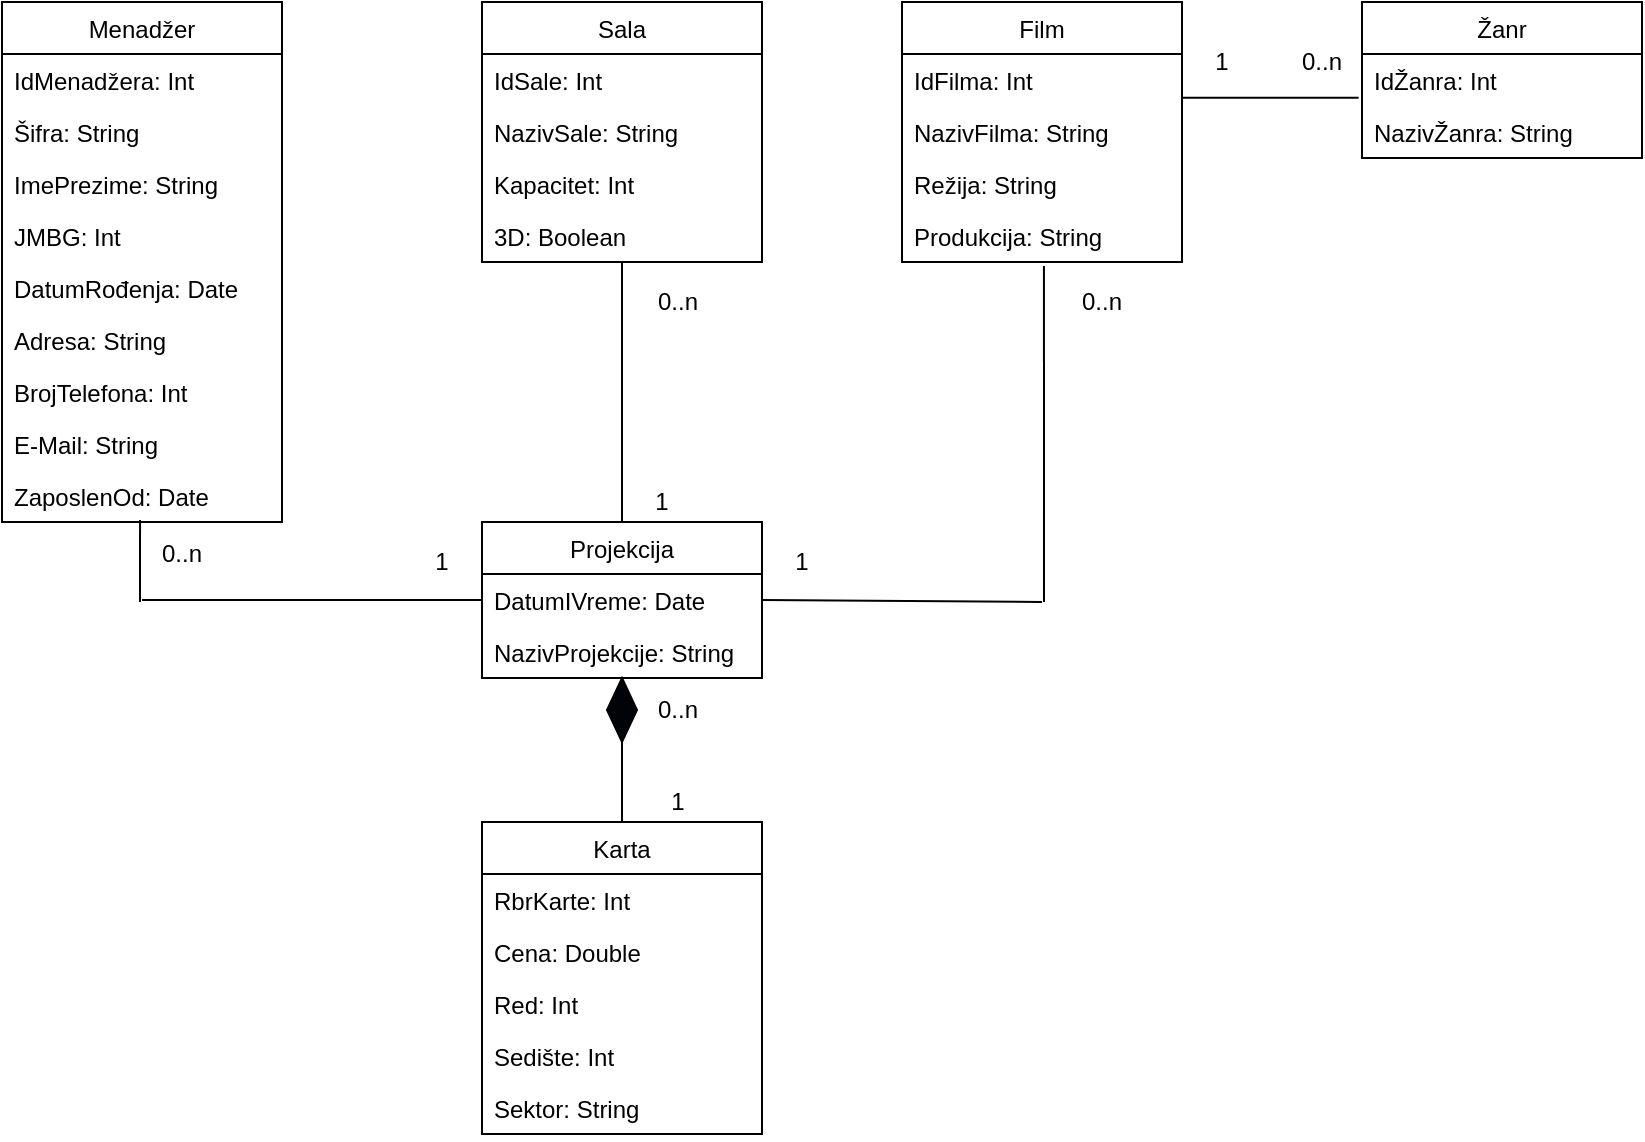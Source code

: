 <mxfile version="13.8.2" type="device"><diagram id="R2lEEEUBdFMjLlhIrx00" name="Page-1"><mxGraphModel dx="918" dy="512" grid="1" gridSize="10" guides="1" tooltips="1" connect="1" arrows="1" fold="1" page="1" pageScale="1" pageWidth="850" pageHeight="1100" math="0" shadow="0" extFonts="Permanent Marker^https://fonts.googleapis.com/css?family=Permanent+Marker"><root><mxCell id="0"/><mxCell id="1" parent="0"/><mxCell id="bco8uhnmI1B1PVzLnN1n-21" value="Menadžer" style="swimlane;fontStyle=0;childLayout=stackLayout;horizontal=1;startSize=26;fillColor=none;horizontalStack=0;resizeParent=1;resizeParentMax=0;resizeLast=0;collapsible=1;marginBottom=0;resizeHeight=1;" vertex="1" parent="1"><mxGeometry x="80" y="20" width="140" height="260" as="geometry"><mxRectangle x="80" y="80" width="90" height="26" as="alternateBounds"/></mxGeometry></mxCell><mxCell id="bco8uhnmI1B1PVzLnN1n-22" value="IdMenadžera: Int" style="text;strokeColor=none;fillColor=none;align=left;verticalAlign=top;spacingLeft=4;spacingRight=4;overflow=hidden;rotatable=0;points=[[0,0.5],[1,0.5]];portConstraint=eastwest;" vertex="1" parent="bco8uhnmI1B1PVzLnN1n-21"><mxGeometry y="26" width="140" height="26" as="geometry"/></mxCell><mxCell id="bco8uhnmI1B1PVzLnN1n-35" value="Šifra: String" style="text;strokeColor=none;fillColor=none;align=left;verticalAlign=top;spacingLeft=4;spacingRight=4;overflow=hidden;rotatable=0;points=[[0,0.5],[1,0.5]];portConstraint=eastwest;" vertex="1" parent="bco8uhnmI1B1PVzLnN1n-21"><mxGeometry y="52" width="140" height="26" as="geometry"/></mxCell><mxCell id="bco8uhnmI1B1PVzLnN1n-23" value="ImePrezime: String" style="text;strokeColor=none;fillColor=none;align=left;verticalAlign=top;spacingLeft=4;spacingRight=4;overflow=hidden;rotatable=0;points=[[0,0.5],[1,0.5]];portConstraint=eastwest;" vertex="1" parent="bco8uhnmI1B1PVzLnN1n-21"><mxGeometry y="78" width="140" height="26" as="geometry"/></mxCell><mxCell id="bco8uhnmI1B1PVzLnN1n-24" value="JMBG: Int" style="text;strokeColor=none;fillColor=none;align=left;verticalAlign=top;spacingLeft=4;spacingRight=4;overflow=hidden;rotatable=0;points=[[0,0.5],[1,0.5]];portConstraint=eastwest;" vertex="1" parent="bco8uhnmI1B1PVzLnN1n-21"><mxGeometry y="104" width="140" height="26" as="geometry"/></mxCell><mxCell id="bco8uhnmI1B1PVzLnN1n-30" value="DatumRođenja: Date" style="text;strokeColor=none;fillColor=none;align=left;verticalAlign=top;spacingLeft=4;spacingRight=4;overflow=hidden;rotatable=0;points=[[0,0.5],[1,0.5]];portConstraint=eastwest;" vertex="1" parent="bco8uhnmI1B1PVzLnN1n-21"><mxGeometry y="130" width="140" height="26" as="geometry"/></mxCell><mxCell id="bco8uhnmI1B1PVzLnN1n-31" value="Adresa: String" style="text;strokeColor=none;fillColor=none;align=left;verticalAlign=top;spacingLeft=4;spacingRight=4;overflow=hidden;rotatable=0;points=[[0,0.5],[1,0.5]];portConstraint=eastwest;" vertex="1" parent="bco8uhnmI1B1PVzLnN1n-21"><mxGeometry y="156" width="140" height="26" as="geometry"/></mxCell><mxCell id="bco8uhnmI1B1PVzLnN1n-32" value="BrojTelefona: Int" style="text;strokeColor=none;fillColor=none;align=left;verticalAlign=top;spacingLeft=4;spacingRight=4;overflow=hidden;rotatable=0;points=[[0,0.5],[1,0.5]];portConstraint=eastwest;" vertex="1" parent="bco8uhnmI1B1PVzLnN1n-21"><mxGeometry y="182" width="140" height="26" as="geometry"/></mxCell><mxCell id="bco8uhnmI1B1PVzLnN1n-33" value="E-Mail: String" style="text;strokeColor=none;fillColor=none;align=left;verticalAlign=top;spacingLeft=4;spacingRight=4;overflow=hidden;rotatable=0;points=[[0,0.5],[1,0.5]];portConstraint=eastwest;" vertex="1" parent="bco8uhnmI1B1PVzLnN1n-21"><mxGeometry y="208" width="140" height="26" as="geometry"/></mxCell><mxCell id="bco8uhnmI1B1PVzLnN1n-34" value="ZaposlenOd: Date" style="text;strokeColor=none;fillColor=none;align=left;verticalAlign=top;spacingLeft=4;spacingRight=4;overflow=hidden;rotatable=0;points=[[0,0.5],[1,0.5]];portConstraint=eastwest;" vertex="1" parent="bco8uhnmI1B1PVzLnN1n-21"><mxGeometry y="234" width="140" height="26" as="geometry"/></mxCell><mxCell id="bco8uhnmI1B1PVzLnN1n-36" value="Sala" style="swimlane;fontStyle=0;childLayout=stackLayout;horizontal=1;startSize=26;fillColor=none;horizontalStack=0;resizeParent=1;resizeParentMax=0;resizeLast=0;collapsible=1;marginBottom=0;" vertex="1" parent="1"><mxGeometry x="320" y="20" width="140" height="130" as="geometry"/></mxCell><mxCell id="bco8uhnmI1B1PVzLnN1n-37" value="IdSale: Int" style="text;strokeColor=none;fillColor=none;align=left;verticalAlign=top;spacingLeft=4;spacingRight=4;overflow=hidden;rotatable=0;points=[[0,0.5],[1,0.5]];portConstraint=eastwest;" vertex="1" parent="bco8uhnmI1B1PVzLnN1n-36"><mxGeometry y="26" width="140" height="26" as="geometry"/></mxCell><mxCell id="bco8uhnmI1B1PVzLnN1n-38" value="NazivSale: String" style="text;strokeColor=none;fillColor=none;align=left;verticalAlign=top;spacingLeft=4;spacingRight=4;overflow=hidden;rotatable=0;points=[[0,0.5],[1,0.5]];portConstraint=eastwest;" vertex="1" parent="bco8uhnmI1B1PVzLnN1n-36"><mxGeometry y="52" width="140" height="26" as="geometry"/></mxCell><mxCell id="bco8uhnmI1B1PVzLnN1n-39" value="Kapacitet: Int" style="text;strokeColor=none;fillColor=none;align=left;verticalAlign=top;spacingLeft=4;spacingRight=4;overflow=hidden;rotatable=0;points=[[0,0.5],[1,0.5]];portConstraint=eastwest;" vertex="1" parent="bco8uhnmI1B1PVzLnN1n-36"><mxGeometry y="78" width="140" height="26" as="geometry"/></mxCell><mxCell id="bco8uhnmI1B1PVzLnN1n-40" value="3D: Boolean" style="text;strokeColor=none;fillColor=none;align=left;verticalAlign=top;spacingLeft=4;spacingRight=4;overflow=hidden;rotatable=0;points=[[0,0.5],[1,0.5]];portConstraint=eastwest;" vertex="1" parent="bco8uhnmI1B1PVzLnN1n-36"><mxGeometry y="104" width="140" height="26" as="geometry"/></mxCell><mxCell id="bco8uhnmI1B1PVzLnN1n-50" value="Film" style="swimlane;fontStyle=0;childLayout=stackLayout;horizontal=1;startSize=26;fillColor=none;horizontalStack=0;resizeParent=1;resizeParentMax=0;resizeLast=0;collapsible=1;marginBottom=0;" vertex="1" parent="1"><mxGeometry x="530" y="20" width="140" height="130" as="geometry"/></mxCell><mxCell id="bco8uhnmI1B1PVzLnN1n-51" value="IdFilma: Int" style="text;strokeColor=none;fillColor=none;align=left;verticalAlign=top;spacingLeft=4;spacingRight=4;overflow=hidden;rotatable=0;points=[[0,0.5],[1,0.5]];portConstraint=eastwest;" vertex="1" parent="bco8uhnmI1B1PVzLnN1n-50"><mxGeometry y="26" width="140" height="26" as="geometry"/></mxCell><mxCell id="bco8uhnmI1B1PVzLnN1n-52" value="NazivFilma: String" style="text;strokeColor=none;fillColor=none;align=left;verticalAlign=top;spacingLeft=4;spacingRight=4;overflow=hidden;rotatable=0;points=[[0,0.5],[1,0.5]];portConstraint=eastwest;" vertex="1" parent="bco8uhnmI1B1PVzLnN1n-50"><mxGeometry y="52" width="140" height="26" as="geometry"/></mxCell><mxCell id="bco8uhnmI1B1PVzLnN1n-53" value="Režija: String" style="text;strokeColor=none;fillColor=none;align=left;verticalAlign=top;spacingLeft=4;spacingRight=4;overflow=hidden;rotatable=0;points=[[0,0.5],[1,0.5]];portConstraint=eastwest;" vertex="1" parent="bco8uhnmI1B1PVzLnN1n-50"><mxGeometry y="78" width="140" height="26" as="geometry"/></mxCell><mxCell id="bco8uhnmI1B1PVzLnN1n-54" value="Produkcija: String" style="text;strokeColor=none;fillColor=none;align=left;verticalAlign=top;spacingLeft=4;spacingRight=4;overflow=hidden;rotatable=0;points=[[0,0.5],[1,0.5]];portConstraint=eastwest;" vertex="1" parent="bco8uhnmI1B1PVzLnN1n-50"><mxGeometry y="104" width="140" height="26" as="geometry"/></mxCell><mxCell id="bco8uhnmI1B1PVzLnN1n-61" value="Projekcija" style="swimlane;fontStyle=0;childLayout=stackLayout;horizontal=1;startSize=26;fillColor=none;horizontalStack=0;resizeParent=1;resizeParentMax=0;resizeLast=0;collapsible=1;marginBottom=0;" vertex="1" parent="1"><mxGeometry x="320" y="280" width="140" height="78" as="geometry"/></mxCell><mxCell id="bco8uhnmI1B1PVzLnN1n-62" value="DatumIVreme: Date" style="text;strokeColor=none;fillColor=none;align=left;verticalAlign=top;spacingLeft=4;spacingRight=4;overflow=hidden;rotatable=0;points=[[0,0.5],[1,0.5]];portConstraint=eastwest;" vertex="1" parent="bco8uhnmI1B1PVzLnN1n-61"><mxGeometry y="26" width="140" height="26" as="geometry"/></mxCell><mxCell id="bco8uhnmI1B1PVzLnN1n-63" value="NazivProjekcije: String" style="text;strokeColor=none;fillColor=none;align=left;verticalAlign=top;spacingLeft=4;spacingRight=4;overflow=hidden;rotatable=0;points=[[0,0.5],[1,0.5]];portConstraint=eastwest;" vertex="1" parent="bco8uhnmI1B1PVzLnN1n-61"><mxGeometry y="52" width="140" height="26" as="geometry"/></mxCell><mxCell id="bco8uhnmI1B1PVzLnN1n-65" value="Karta" style="swimlane;fontStyle=0;childLayout=stackLayout;horizontal=1;startSize=26;fillColor=none;horizontalStack=0;resizeParent=1;resizeParentMax=0;resizeLast=0;collapsible=1;marginBottom=0;" vertex="1" parent="1"><mxGeometry x="320" y="430" width="140" height="156" as="geometry"/></mxCell><mxCell id="bco8uhnmI1B1PVzLnN1n-66" value="RbrKarte: Int" style="text;strokeColor=none;fillColor=none;align=left;verticalAlign=top;spacingLeft=4;spacingRight=4;overflow=hidden;rotatable=0;points=[[0,0.5],[1,0.5]];portConstraint=eastwest;" vertex="1" parent="bco8uhnmI1B1PVzLnN1n-65"><mxGeometry y="26" width="140" height="26" as="geometry"/></mxCell><mxCell id="bco8uhnmI1B1PVzLnN1n-67" value="Cena: Double" style="text;strokeColor=none;fillColor=none;align=left;verticalAlign=top;spacingLeft=4;spacingRight=4;overflow=hidden;rotatable=0;points=[[0,0.5],[1,0.5]];portConstraint=eastwest;" vertex="1" parent="bco8uhnmI1B1PVzLnN1n-65"><mxGeometry y="52" width="140" height="26" as="geometry"/></mxCell><mxCell id="bco8uhnmI1B1PVzLnN1n-68" value="Red: Int" style="text;strokeColor=none;fillColor=none;align=left;verticalAlign=top;spacingLeft=4;spacingRight=4;overflow=hidden;rotatable=0;points=[[0,0.5],[1,0.5]];portConstraint=eastwest;" vertex="1" parent="bco8uhnmI1B1PVzLnN1n-65"><mxGeometry y="78" width="140" height="26" as="geometry"/></mxCell><mxCell id="bco8uhnmI1B1PVzLnN1n-69" value="Sedište: Int" style="text;strokeColor=none;fillColor=none;align=left;verticalAlign=top;spacingLeft=4;spacingRight=4;overflow=hidden;rotatable=0;points=[[0,0.5],[1,0.5]];portConstraint=eastwest;" vertex="1" parent="bco8uhnmI1B1PVzLnN1n-65"><mxGeometry y="104" width="140" height="26" as="geometry"/></mxCell><mxCell id="bco8uhnmI1B1PVzLnN1n-70" value="Sektor: String" style="text;strokeColor=none;fillColor=none;align=left;verticalAlign=top;spacingLeft=4;spacingRight=4;overflow=hidden;rotatable=0;points=[[0,0.5],[1,0.5]];portConstraint=eastwest;" vertex="1" parent="bco8uhnmI1B1PVzLnN1n-65"><mxGeometry y="130" width="140" height="26" as="geometry"/></mxCell><mxCell id="bco8uhnmI1B1PVzLnN1n-71" value="Žanr" style="swimlane;fontStyle=0;childLayout=stackLayout;horizontal=1;startSize=26;fillColor=none;horizontalStack=0;resizeParent=1;resizeParentMax=0;resizeLast=0;collapsible=1;marginBottom=0;" vertex="1" parent="1"><mxGeometry x="760" y="20" width="140" height="78" as="geometry"/></mxCell><mxCell id="bco8uhnmI1B1PVzLnN1n-72" value="IdŽanra: Int" style="text;strokeColor=none;fillColor=none;align=left;verticalAlign=top;spacingLeft=4;spacingRight=4;overflow=hidden;rotatable=0;points=[[0,0.5],[1,0.5]];portConstraint=eastwest;" vertex="1" parent="bco8uhnmI1B1PVzLnN1n-71"><mxGeometry y="26" width="140" height="26" as="geometry"/></mxCell><mxCell id="bco8uhnmI1B1PVzLnN1n-73" value="NazivŽanra: String" style="text;strokeColor=none;fillColor=none;align=left;verticalAlign=top;spacingLeft=4;spacingRight=4;overflow=hidden;rotatable=0;points=[[0,0.5],[1,0.5]];portConstraint=eastwest;" vertex="1" parent="bco8uhnmI1B1PVzLnN1n-71"><mxGeometry y="52" width="140" height="26" as="geometry"/></mxCell><mxCell id="bco8uhnmI1B1PVzLnN1n-83" value="" style="rhombus;whiteSpace=wrap;html=1;fontColor=#ffffff;strokeColor=#000105;fillColor=#000308;" vertex="1" parent="1"><mxGeometry x="382.5" y="358" width="15" height="32" as="geometry"/></mxCell><mxCell id="bco8uhnmI1B1PVzLnN1n-93" value="" style="endArrow=none;html=1;exitX=0.5;exitY=0;exitDx=0;exitDy=0;entryX=0.5;entryY=1;entryDx=0;entryDy=0;" edge="1" parent="1" source="bco8uhnmI1B1PVzLnN1n-65" target="bco8uhnmI1B1PVzLnN1n-83"><mxGeometry width="50" height="50" relative="1" as="geometry"><mxPoint x="380" y="440" as="sourcePoint"/><mxPoint x="380" y="390" as="targetPoint"/></mxGeometry></mxCell><mxCell id="bco8uhnmI1B1PVzLnN1n-97" value="" style="endArrow=none;html=1;entryX=-0.012;entryY=0.841;entryDx=0;entryDy=0;entryPerimeter=0;exitX=1;exitY=-0.159;exitDx=0;exitDy=0;exitPerimeter=0;" edge="1" parent="1" source="bco8uhnmI1B1PVzLnN1n-52" target="bco8uhnmI1B1PVzLnN1n-72"><mxGeometry width="50" height="50" relative="1" as="geometry"><mxPoint x="701.829" y="67.58" as="sourcePoint"/><mxPoint x="760" y="60" as="targetPoint"/></mxGeometry></mxCell><mxCell id="bco8uhnmI1B1PVzLnN1n-99" value="" style="endArrow=none;html=1;entryX=0.493;entryY=0.962;entryDx=0;entryDy=0;entryPerimeter=0;" edge="1" parent="1" target="bco8uhnmI1B1PVzLnN1n-34"><mxGeometry width="50" height="50" relative="1" as="geometry"><mxPoint x="149" y="320" as="sourcePoint"/><mxPoint x="170" y="310" as="targetPoint"/></mxGeometry></mxCell><mxCell id="bco8uhnmI1B1PVzLnN1n-100" value="" style="endArrow=none;html=1;entryX=0;entryY=0.5;entryDx=0;entryDy=0;" edge="1" parent="1" target="bco8uhnmI1B1PVzLnN1n-62"><mxGeometry width="50" height="50" relative="1" as="geometry"><mxPoint x="150" y="319" as="sourcePoint"/><mxPoint x="230" y="300" as="targetPoint"/></mxGeometry></mxCell><mxCell id="bco8uhnmI1B1PVzLnN1n-101" value="" style="endArrow=none;html=1;entryX=0.5;entryY=1;entryDx=0;entryDy=0;exitX=0.5;exitY=0;exitDx=0;exitDy=0;" edge="1" parent="1" source="bco8uhnmI1B1PVzLnN1n-61" target="bco8uhnmI1B1PVzLnN1n-36"><mxGeometry width="50" height="50" relative="1" as="geometry"><mxPoint x="370" y="240" as="sourcePoint"/><mxPoint x="420" y="190" as="targetPoint"/></mxGeometry></mxCell><mxCell id="bco8uhnmI1B1PVzLnN1n-102" value="" style="endArrow=none;html=1;entryX=0.507;entryY=1.077;entryDx=0;entryDy=0;entryPerimeter=0;" edge="1" parent="1" target="bco8uhnmI1B1PVzLnN1n-54"><mxGeometry width="50" height="50" relative="1" as="geometry"><mxPoint x="601" y="320" as="sourcePoint"/><mxPoint x="600" y="210" as="targetPoint"/></mxGeometry></mxCell><mxCell id="bco8uhnmI1B1PVzLnN1n-103" value="" style="endArrow=none;html=1;exitX=1;exitY=0.5;exitDx=0;exitDy=0;" edge="1" parent="1" source="bco8uhnmI1B1PVzLnN1n-62"><mxGeometry width="50" height="50" relative="1" as="geometry"><mxPoint x="480" y="340" as="sourcePoint"/><mxPoint x="600" y="320" as="targetPoint"/></mxGeometry></mxCell><mxCell id="bco8uhnmI1B1PVzLnN1n-104" value="0..n" style="text;html=1;strokeColor=none;fillColor=none;align=center;verticalAlign=middle;whiteSpace=wrap;rounded=0;" vertex="1" parent="1"><mxGeometry x="150" y="286" width="40" height="20" as="geometry"/></mxCell><mxCell id="bco8uhnmI1B1PVzLnN1n-105" value="0..n" style="text;html=1;strokeColor=none;fillColor=none;align=center;verticalAlign=middle;whiteSpace=wrap;rounded=0;" vertex="1" parent="1"><mxGeometry x="397.5" y="160" width="40" height="20" as="geometry"/></mxCell><mxCell id="bco8uhnmI1B1PVzLnN1n-106" value="0..n" style="text;html=1;strokeColor=none;fillColor=none;align=center;verticalAlign=middle;whiteSpace=wrap;rounded=0;" vertex="1" parent="1"><mxGeometry x="610" y="160" width="40" height="20" as="geometry"/></mxCell><mxCell id="bco8uhnmI1B1PVzLnN1n-107" value="0..n" style="text;html=1;strokeColor=none;fillColor=none;align=center;verticalAlign=middle;whiteSpace=wrap;rounded=0;" vertex="1" parent="1"><mxGeometry x="397.5" y="364" width="40" height="20" as="geometry"/></mxCell><mxCell id="bco8uhnmI1B1PVzLnN1n-108" value="1" style="text;html=1;strokeColor=none;fillColor=none;align=center;verticalAlign=middle;whiteSpace=wrap;rounded=0;" vertex="1" parent="1"><mxGeometry x="280" y="290" width="40" height="20" as="geometry"/></mxCell><mxCell id="bco8uhnmI1B1PVzLnN1n-109" value="1" style="text;html=1;strokeColor=none;fillColor=none;align=center;verticalAlign=middle;whiteSpace=wrap;rounded=0;" vertex="1" parent="1"><mxGeometry x="390" y="260" width="40" height="20" as="geometry"/></mxCell><mxCell id="bco8uhnmI1B1PVzLnN1n-110" value="1" style="text;html=1;strokeColor=none;fillColor=none;align=center;verticalAlign=middle;whiteSpace=wrap;rounded=0;" vertex="1" parent="1"><mxGeometry x="460" y="290" width="40" height="20" as="geometry"/></mxCell><mxCell id="bco8uhnmI1B1PVzLnN1n-111" style="edgeStyle=orthogonalEdgeStyle;rounded=0;orthogonalLoop=1;jettySize=auto;html=1;exitX=0.5;exitY=1;exitDx=0;exitDy=0;" edge="1" parent="1" source="bco8uhnmI1B1PVzLnN1n-109" target="bco8uhnmI1B1PVzLnN1n-109"><mxGeometry relative="1" as="geometry"/></mxCell><mxCell id="bco8uhnmI1B1PVzLnN1n-112" value="1" style="text;html=1;strokeColor=none;fillColor=none;align=center;verticalAlign=middle;whiteSpace=wrap;rounded=0;" vertex="1" parent="1"><mxGeometry x="397.5" y="410" width="40" height="20" as="geometry"/></mxCell><mxCell id="bco8uhnmI1B1PVzLnN1n-113" value="0..n" style="text;html=1;strokeColor=none;fillColor=none;align=center;verticalAlign=middle;whiteSpace=wrap;rounded=0;" vertex="1" parent="1"><mxGeometry x="720" y="40" width="40" height="20" as="geometry"/></mxCell><mxCell id="bco8uhnmI1B1PVzLnN1n-114" value="1" style="text;html=1;strokeColor=none;fillColor=none;align=center;verticalAlign=middle;whiteSpace=wrap;rounded=0;" vertex="1" parent="1"><mxGeometry x="670" y="40" width="40" height="20" as="geometry"/></mxCell></root></mxGraphModel></diagram></mxfile>